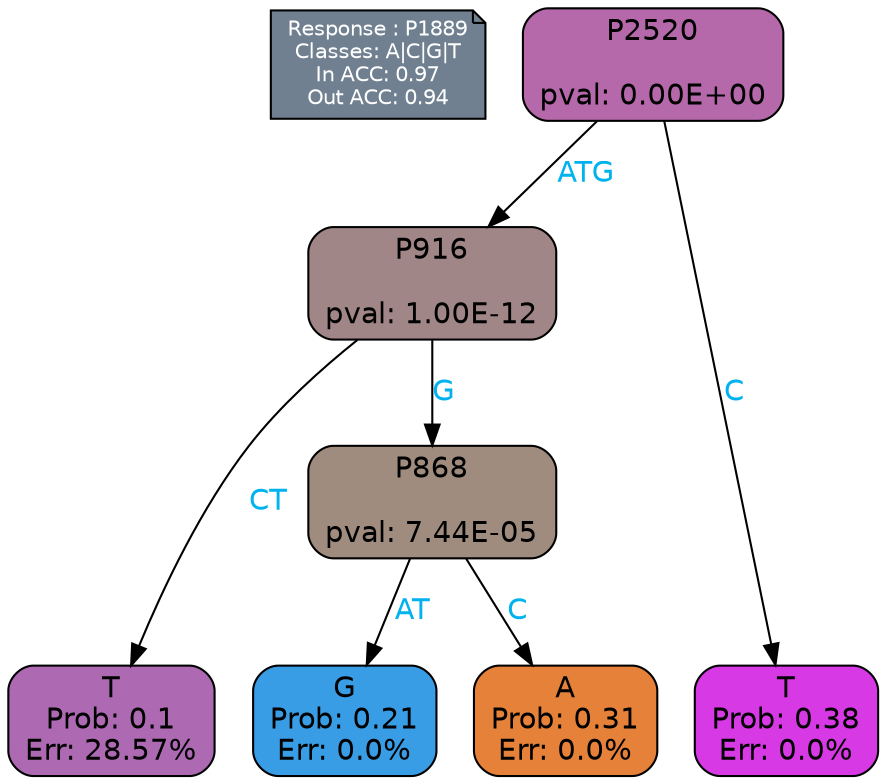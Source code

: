digraph Tree {
node [shape=box, style="filled, rounded", color="black", fontname=helvetica] ;
graph [ranksep=equally, splines=polylines, bgcolor=transparent, dpi=600] ;
edge [fontname=helvetica] ;
LEGEND [label="Response : P1889
Classes: A|C|G|T
In ACC: 0.97
Out ACC: 0.94
",shape=note,align=left,style=filled,fillcolor="slategray",fontcolor="white",fontsize=10];1 [label="P2520

pval: 0.00E+00", fillcolor="#b569aa"] ;
2 [label="P916

pval: 1.00E-12", fillcolor="#a18687"] ;
3 [label="T
Prob: 0.1
Err: 28.57%", fillcolor="#ad6ab3"] ;
4 [label="P868

pval: 7.44E-05", fillcolor="#9f8c7e"] ;
5 [label="G
Prob: 0.21
Err: 0.0%", fillcolor="#399de5"] ;
6 [label="A
Prob: 0.31
Err: 0.0%", fillcolor="#e58139"] ;
7 [label="T
Prob: 0.38
Err: 0.0%", fillcolor="#d739e5"] ;
1 -> 2 [label="ATG",fontcolor=deepskyblue2] ;
1 -> 7 [label="C",fontcolor=deepskyblue2] ;
2 -> 3 [label="CT",fontcolor=deepskyblue2] ;
2 -> 4 [label="G",fontcolor=deepskyblue2] ;
4 -> 5 [label="AT",fontcolor=deepskyblue2] ;
4 -> 6 [label="C",fontcolor=deepskyblue2] ;
{rank = same; 3;5;6;7;}{rank = same; LEGEND;1;}}